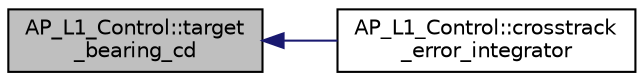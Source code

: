 digraph "AP_L1_Control::target_bearing_cd"
{
 // INTERACTIVE_SVG=YES
  edge [fontname="Helvetica",fontsize="10",labelfontname="Helvetica",labelfontsize="10"];
  node [fontname="Helvetica",fontsize="10",shape=record];
  rankdir="LR";
  Node1 [label="AP_L1_Control::target\l_bearing_cd",height=0.2,width=0.4,color="black", fillcolor="grey75", style="filled", fontcolor="black"];
  Node1 -> Node2 [dir="back",color="midnightblue",fontsize="10",style="solid",fontname="Helvetica"];
  Node2 [label="AP_L1_Control::crosstrack\l_error_integrator",height=0.2,width=0.4,color="black", fillcolor="white", style="filled",URL="$classAP__L1__Control.html#ae79ea97f3deaed8c09b32abe9f465c94"];
}
